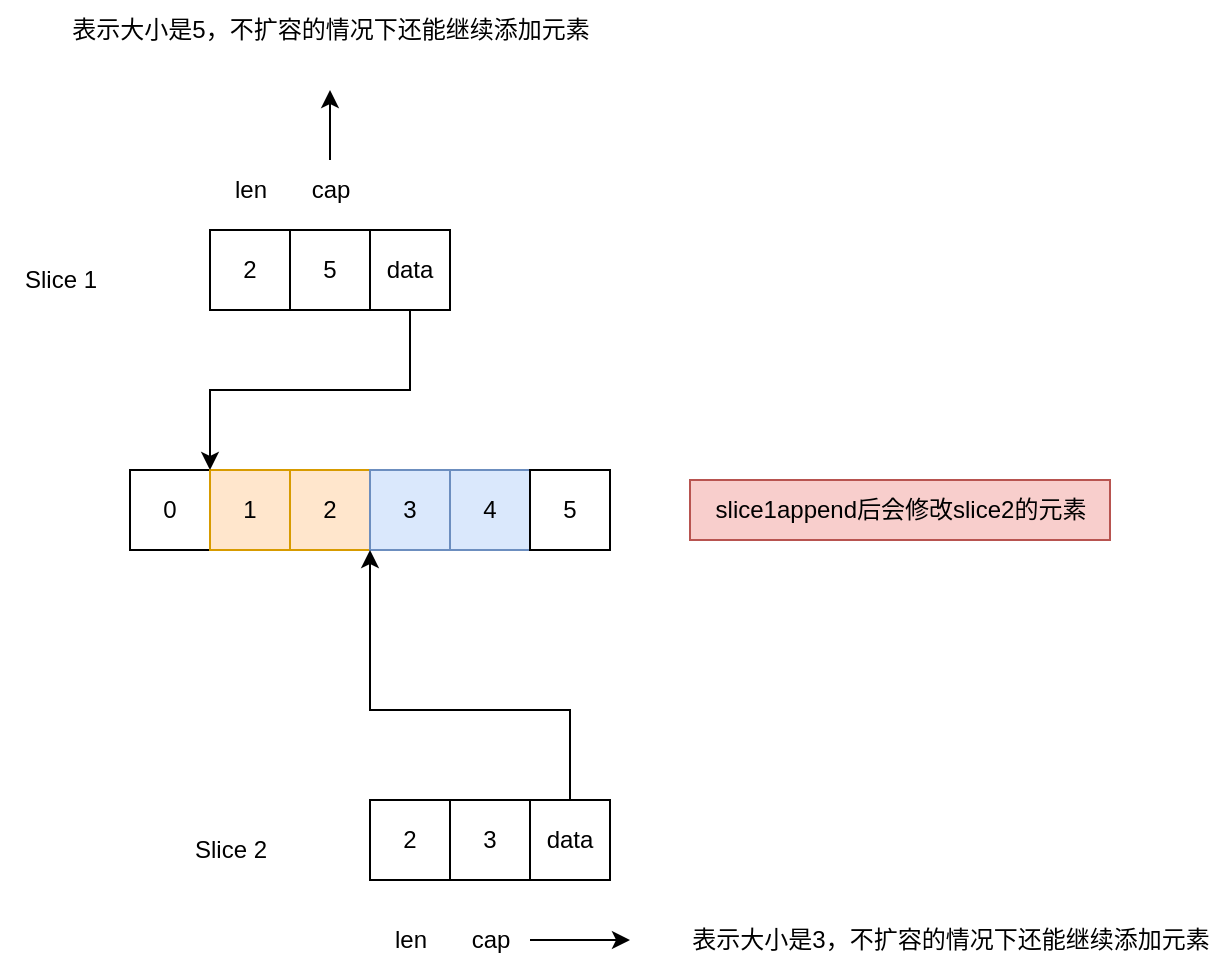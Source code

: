 <mxfile version="21.1.2" type="github" pages="2">
  <diagram name="slice" id="216m6hlyoADe2_kHkdoC">
    <mxGraphModel dx="2074" dy="1156" grid="1" gridSize="10" guides="1" tooltips="1" connect="1" arrows="1" fold="1" page="1" pageScale="1" pageWidth="827" pageHeight="1169" math="0" shadow="0">
      <root>
        <mxCell id="0" />
        <mxCell id="1" parent="0" />
        <mxCell id="BZ9-GxFosFAhPDrOoGzD-2" value="" style="rounded=0;whiteSpace=wrap;html=1;" parent="1" vertex="1">
          <mxGeometry x="240" y="320" width="240" height="40" as="geometry" />
        </mxCell>
        <mxCell id="BZ9-GxFosFAhPDrOoGzD-8" value="0" style="rounded=0;whiteSpace=wrap;html=1;" parent="1" vertex="1">
          <mxGeometry x="240" y="320" width="40" height="40" as="geometry" />
        </mxCell>
        <mxCell id="BZ9-GxFosFAhPDrOoGzD-9" value="1" style="rounded=0;whiteSpace=wrap;html=1;fillColor=#ffe6cc;strokeColor=#d79b00;" parent="1" vertex="1">
          <mxGeometry x="280" y="320" width="40" height="40" as="geometry" />
        </mxCell>
        <mxCell id="BZ9-GxFosFAhPDrOoGzD-10" value="2" style="rounded=0;whiteSpace=wrap;html=1;fillColor=#ffe6cc;strokeColor=#d79b00;" parent="1" vertex="1">
          <mxGeometry x="320" y="320" width="40" height="40" as="geometry" />
        </mxCell>
        <mxCell id="BZ9-GxFosFAhPDrOoGzD-11" value="3" style="rounded=0;whiteSpace=wrap;html=1;fillColor=#dae8fc;strokeColor=#6c8ebf;" parent="1" vertex="1">
          <mxGeometry x="360" y="320" width="40" height="40" as="geometry" />
        </mxCell>
        <mxCell id="BZ9-GxFosFAhPDrOoGzD-12" value="4" style="rounded=0;whiteSpace=wrap;html=1;fillColor=#dae8fc;strokeColor=#6c8ebf;" parent="1" vertex="1">
          <mxGeometry x="400" y="320" width="40" height="40" as="geometry" />
        </mxCell>
        <mxCell id="BZ9-GxFosFAhPDrOoGzD-13" value="5" style="rounded=0;whiteSpace=wrap;html=1;" parent="1" vertex="1">
          <mxGeometry x="440" y="320" width="40" height="40" as="geometry" />
        </mxCell>
        <mxCell id="BZ9-GxFosFAhPDrOoGzD-14" value="" style="rounded=0;whiteSpace=wrap;html=1;" parent="1" vertex="1">
          <mxGeometry x="280" y="200" width="120" height="40" as="geometry" />
        </mxCell>
        <mxCell id="BZ9-GxFosFAhPDrOoGzD-15" value="2" style="rounded=0;whiteSpace=wrap;html=1;" parent="1" vertex="1">
          <mxGeometry x="280" y="200" width="40" height="40" as="geometry" />
        </mxCell>
        <mxCell id="BZ9-GxFosFAhPDrOoGzD-16" value="5" style="rounded=0;whiteSpace=wrap;html=1;" parent="1" vertex="1">
          <mxGeometry x="320" y="200" width="40" height="40" as="geometry" />
        </mxCell>
        <mxCell id="BZ9-GxFosFAhPDrOoGzD-20" style="edgeStyle=orthogonalEdgeStyle;rounded=0;orthogonalLoop=1;jettySize=auto;html=1;exitX=0.5;exitY=1;exitDx=0;exitDy=0;entryX=0;entryY=0;entryDx=0;entryDy=0;" parent="1" source="BZ9-GxFosFAhPDrOoGzD-18" target="BZ9-GxFosFAhPDrOoGzD-9" edge="1">
          <mxGeometry relative="1" as="geometry" />
        </mxCell>
        <mxCell id="BZ9-GxFosFAhPDrOoGzD-18" value="data" style="rounded=0;whiteSpace=wrap;html=1;" parent="1" vertex="1">
          <mxGeometry x="360" y="200" width="40" height="40" as="geometry" />
        </mxCell>
        <mxCell id="BZ9-GxFosFAhPDrOoGzD-24" value="len" style="text;html=1;align=center;verticalAlign=middle;resizable=0;points=[];autosize=1;strokeColor=none;fillColor=none;" parent="1" vertex="1">
          <mxGeometry x="280" y="165" width="40" height="30" as="geometry" />
        </mxCell>
        <mxCell id="BZ9-GxFosFAhPDrOoGzD-26" style="edgeStyle=orthogonalEdgeStyle;rounded=0;orthogonalLoop=1;jettySize=auto;html=1;" parent="1" source="BZ9-GxFosFAhPDrOoGzD-25" edge="1">
          <mxGeometry relative="1" as="geometry">
            <mxPoint x="340" y="130" as="targetPoint" />
          </mxGeometry>
        </mxCell>
        <mxCell id="BZ9-GxFosFAhPDrOoGzD-25" value="cap" style="text;html=1;align=center;verticalAlign=middle;resizable=0;points=[];autosize=1;strokeColor=none;fillColor=none;" parent="1" vertex="1">
          <mxGeometry x="320" y="165" width="40" height="30" as="geometry" />
        </mxCell>
        <mxCell id="BZ9-GxFosFAhPDrOoGzD-27" value="表示大小是5，不扩容的情况下还能继续添加元素" style="text;html=1;align=center;verticalAlign=middle;resizable=0;points=[];autosize=1;strokeColor=none;fillColor=none;" parent="1" vertex="1">
          <mxGeometry x="200" y="85" width="280" height="30" as="geometry" />
        </mxCell>
        <mxCell id="BZ9-GxFosFAhPDrOoGzD-28" value="" style="rounded=0;whiteSpace=wrap;html=1;" parent="1" vertex="1">
          <mxGeometry x="360" y="485" width="120" height="40" as="geometry" />
        </mxCell>
        <mxCell id="BZ9-GxFosFAhPDrOoGzD-29" value="2" style="rounded=0;whiteSpace=wrap;html=1;" parent="1" vertex="1">
          <mxGeometry x="360" y="485" width="40" height="40" as="geometry" />
        </mxCell>
        <mxCell id="BZ9-GxFosFAhPDrOoGzD-30" value="3" style="rounded=0;whiteSpace=wrap;html=1;" parent="1" vertex="1">
          <mxGeometry x="400" y="485" width="40" height="40" as="geometry" />
        </mxCell>
        <mxCell id="BZ9-GxFosFAhPDrOoGzD-34" style="edgeStyle=orthogonalEdgeStyle;rounded=0;orthogonalLoop=1;jettySize=auto;html=1;exitX=0.5;exitY=0;exitDx=0;exitDy=0;entryX=0;entryY=1;entryDx=0;entryDy=0;" parent="1" source="BZ9-GxFosFAhPDrOoGzD-31" target="BZ9-GxFosFAhPDrOoGzD-11" edge="1">
          <mxGeometry relative="1" as="geometry">
            <Array as="points">
              <mxPoint x="460" y="440" />
              <mxPoint x="360" y="440" />
            </Array>
          </mxGeometry>
        </mxCell>
        <mxCell id="BZ9-GxFosFAhPDrOoGzD-31" value="data" style="rounded=0;whiteSpace=wrap;html=1;" parent="1" vertex="1">
          <mxGeometry x="440" y="485" width="40" height="40" as="geometry" />
        </mxCell>
        <mxCell id="BZ9-GxFosFAhPDrOoGzD-32" value="len" style="text;html=1;align=center;verticalAlign=middle;resizable=0;points=[];autosize=1;strokeColor=none;fillColor=none;" parent="1" vertex="1">
          <mxGeometry x="360" y="540" width="40" height="30" as="geometry" />
        </mxCell>
        <mxCell id="BZ9-GxFosFAhPDrOoGzD-37" style="edgeStyle=orthogonalEdgeStyle;rounded=0;orthogonalLoop=1;jettySize=auto;html=1;" parent="1" source="BZ9-GxFosFAhPDrOoGzD-33" edge="1">
          <mxGeometry relative="1" as="geometry">
            <mxPoint x="490" y="555" as="targetPoint" />
          </mxGeometry>
        </mxCell>
        <mxCell id="BZ9-GxFosFAhPDrOoGzD-33" value="cap" style="text;html=1;align=center;verticalAlign=middle;resizable=0;points=[];autosize=1;strokeColor=none;fillColor=none;" parent="1" vertex="1">
          <mxGeometry x="400" y="540" width="40" height="30" as="geometry" />
        </mxCell>
        <mxCell id="BZ9-GxFosFAhPDrOoGzD-38" value="表示大小是3，不扩容的情况下还能继续添加元素" style="text;html=1;align=center;verticalAlign=middle;resizable=0;points=[];autosize=1;strokeColor=none;fillColor=none;" parent="1" vertex="1">
          <mxGeometry x="510" y="540" width="280" height="30" as="geometry" />
        </mxCell>
        <mxCell id="BZ9-GxFosFAhPDrOoGzD-40" value="Slice 1" style="text;html=1;align=center;verticalAlign=middle;resizable=0;points=[];autosize=1;strokeColor=none;fillColor=none;" parent="1" vertex="1">
          <mxGeometry x="175" y="210" width="60" height="30" as="geometry" />
        </mxCell>
        <mxCell id="BZ9-GxFosFAhPDrOoGzD-41" value="Slice 2" style="text;html=1;align=center;verticalAlign=middle;resizable=0;points=[];autosize=1;strokeColor=none;fillColor=none;" parent="1" vertex="1">
          <mxGeometry x="260" y="495" width="60" height="30" as="geometry" />
        </mxCell>
        <mxCell id="BZ9-GxFosFAhPDrOoGzD-42" value="slice1append后会修改slice2的元素" style="text;html=1;align=center;verticalAlign=middle;resizable=0;points=[];autosize=1;strokeColor=#b85450;fillColor=#f8cecc;" parent="1" vertex="1">
          <mxGeometry x="520" y="325" width="210" height="30" as="geometry" />
        </mxCell>
      </root>
    </mxGraphModel>
  </diagram>
  <diagram id="xZ3vLiMBbiLLmNM6z9Nx" name="gpm">
    <mxGraphModel dx="2074" dy="1156" grid="1" gridSize="10" guides="1" tooltips="1" connect="1" arrows="1" fold="1" page="1" pageScale="1" pageWidth="827" pageHeight="1169" math="0" shadow="0">
      <root>
        <mxCell id="0" />
        <mxCell id="1" parent="0" />
        <mxCell id="OGBRscDQzDbgCDRLLE2n-1" value="M" style="rounded=0;whiteSpace=wrap;html=1;" vertex="1" parent="1">
          <mxGeometry x="200" y="720" width="80" height="80" as="geometry" />
        </mxCell>
        <mxCell id="OGBRscDQzDbgCDRLLE2n-2" value="M" style="rounded=0;whiteSpace=wrap;html=1;" vertex="1" parent="1">
          <mxGeometry x="320" y="720" width="80" height="80" as="geometry" />
        </mxCell>
        <mxCell id="OGBRscDQzDbgCDRLLE2n-3" value="M" style="rounded=0;whiteSpace=wrap;html=1;" vertex="1" parent="1">
          <mxGeometry x="440" y="720" width="80" height="80" as="geometry" />
        </mxCell>
        <mxCell id="OGBRscDQzDbgCDRLLE2n-4" value="M" style="rounded=0;whiteSpace=wrap;html=1;" vertex="1" parent="1">
          <mxGeometry x="560" y="720" width="80" height="80" as="geometry" />
        </mxCell>
        <mxCell id="OGBRscDQzDbgCDRLLE2n-5" value="" style="rounded=0;whiteSpace=wrap;html=1;" vertex="1" parent="1">
          <mxGeometry x="200" y="40" width="440" height="80" as="geometry" />
        </mxCell>
        <mxCell id="OGBRscDQzDbgCDRLLE2n-6" value="" style="rounded=0;whiteSpace=wrap;html=1;" vertex="1" parent="1">
          <mxGeometry x="200" y="240" width="80" height="400" as="geometry" />
        </mxCell>
        <mxCell id="OGBRscDQzDbgCDRLLE2n-35" style="edgeStyle=orthogonalEdgeStyle;rounded=0;orthogonalLoop=1;jettySize=auto;html=1;entryX=0.5;entryY=0;entryDx=0;entryDy=0;" edge="1" parent="1" source="OGBRscDQzDbgCDRLLE2n-7" target="OGBRscDQzDbgCDRLLE2n-1">
          <mxGeometry relative="1" as="geometry" />
        </mxCell>
        <mxCell id="OGBRscDQzDbgCDRLLE2n-7" value="G" style="rounded=0;whiteSpace=wrap;html=1;fillColor=#ffe6cc;strokeColor=#d79b00;" vertex="1" parent="1">
          <mxGeometry x="200" y="560" width="80" height="80" as="geometry" />
        </mxCell>
        <mxCell id="OGBRscDQzDbgCDRLLE2n-8" value="G" style="rounded=0;whiteSpace=wrap;html=1;" vertex="1" parent="1">
          <mxGeometry x="200" y="480" width="80" height="80" as="geometry" />
        </mxCell>
        <mxCell id="OGBRscDQzDbgCDRLLE2n-9" value="G" style="rounded=0;whiteSpace=wrap;html=1;" vertex="1" parent="1">
          <mxGeometry x="200" y="400" width="80" height="80" as="geometry" />
        </mxCell>
        <mxCell id="OGBRscDQzDbgCDRLLE2n-10" value="...." style="rounded=0;whiteSpace=wrap;html=1;" vertex="1" parent="1">
          <mxGeometry x="200" y="320" width="80" height="80" as="geometry" />
        </mxCell>
        <mxCell id="OGBRscDQzDbgCDRLLE2n-11" value="G" style="rounded=0;whiteSpace=wrap;html=1;" vertex="1" parent="1">
          <mxGeometry x="200" y="240" width="80" height="80" as="geometry" />
        </mxCell>
        <mxCell id="OGBRscDQzDbgCDRLLE2n-12" value="" style="rounded=0;whiteSpace=wrap;html=1;" vertex="1" parent="1">
          <mxGeometry x="320" y="240" width="80" height="400" as="geometry" />
        </mxCell>
        <mxCell id="OGBRscDQzDbgCDRLLE2n-36" style="edgeStyle=orthogonalEdgeStyle;rounded=0;orthogonalLoop=1;jettySize=auto;html=1;entryX=0.5;entryY=0;entryDx=0;entryDy=0;" edge="1" parent="1" target="OGBRscDQzDbgCDRLLE2n-2">
          <mxGeometry relative="1" as="geometry">
            <mxPoint x="360" y="640" as="sourcePoint" />
          </mxGeometry>
        </mxCell>
        <mxCell id="OGBRscDQzDbgCDRLLE2n-18" value="" style="rounded=0;whiteSpace=wrap;html=1;" vertex="1" parent="1">
          <mxGeometry x="440" y="240" width="80" height="400" as="geometry" />
        </mxCell>
        <mxCell id="OGBRscDQzDbgCDRLLE2n-37" style="edgeStyle=orthogonalEdgeStyle;rounded=0;orthogonalLoop=1;jettySize=auto;html=1;exitX=0.5;exitY=1;exitDx=0;exitDy=0;entryX=0.5;entryY=0;entryDx=0;entryDy=0;" edge="1" parent="1" target="OGBRscDQzDbgCDRLLE2n-3">
          <mxGeometry relative="1" as="geometry">
            <mxPoint x="480" y="640" as="sourcePoint" />
          </mxGeometry>
        </mxCell>
        <mxCell id="OGBRscDQzDbgCDRLLE2n-24" value="" style="rounded=0;whiteSpace=wrap;html=1;" vertex="1" parent="1">
          <mxGeometry x="560" y="240" width="80" height="400" as="geometry" />
        </mxCell>
        <mxCell id="OGBRscDQzDbgCDRLLE2n-38" style="edgeStyle=orthogonalEdgeStyle;rounded=0;orthogonalLoop=1;jettySize=auto;html=1;exitX=0.5;exitY=1;exitDx=0;exitDy=0;entryX=0.5;entryY=0;entryDx=0;entryDy=0;" edge="1" parent="1" target="OGBRscDQzDbgCDRLLE2n-4">
          <mxGeometry relative="1" as="geometry">
            <mxPoint x="600" y="640" as="sourcePoint" />
          </mxGeometry>
        </mxCell>
        <mxCell id="OGBRscDQzDbgCDRLLE2n-39" value="" style="endArrow=none;dashed=1;html=1;dashPattern=1 3;strokeWidth=2;rounded=0;" edge="1" parent="1">
          <mxGeometry width="50" height="50" relative="1" as="geometry">
            <mxPoint x="70" y="840" as="sourcePoint" />
            <mxPoint x="760" y="840" as="targetPoint" />
          </mxGeometry>
        </mxCell>
        <mxCell id="OGBRscDQzDbgCDRLLE2n-40" value="" style="endArrow=none;html=1;strokeColor=default;curved=1;endFill=0;" edge="1" parent="1">
          <mxGeometry width="50" height="50" relative="1" as="geometry">
            <mxPoint x="215" y="930" as="sourcePoint" />
            <mxPoint x="265" y="880" as="targetPoint" />
            <Array as="points">
              <mxPoint x="265" y="930" />
              <mxPoint x="215" y="880" />
            </Array>
          </mxGeometry>
        </mxCell>
        <mxCell id="OGBRscDQzDbgCDRLLE2n-41" value="" style="endArrow=none;html=1;strokeColor=default;curved=1;endFill=0;" edge="1" parent="1">
          <mxGeometry width="50" height="50" relative="1" as="geometry">
            <mxPoint x="330" y="930" as="sourcePoint" />
            <mxPoint x="380" y="880" as="targetPoint" />
            <Array as="points">
              <mxPoint x="380" y="930" />
              <mxPoint x="330" y="880" />
            </Array>
          </mxGeometry>
        </mxCell>
        <mxCell id="OGBRscDQzDbgCDRLLE2n-44" value="" style="endArrow=none;html=1;strokeColor=default;curved=1;endFill=0;" edge="1" parent="1">
          <mxGeometry width="50" height="50" relative="1" as="geometry">
            <mxPoint x="450" y="930" as="sourcePoint" />
            <mxPoint x="500" y="880" as="targetPoint" />
            <Array as="points">
              <mxPoint x="500" y="930" />
              <mxPoint x="450" y="880" />
            </Array>
          </mxGeometry>
        </mxCell>
        <mxCell id="OGBRscDQzDbgCDRLLE2n-45" value="" style="endArrow=none;html=1;strokeColor=default;curved=1;endFill=0;" edge="1" parent="1">
          <mxGeometry width="50" height="50" relative="1" as="geometry">
            <mxPoint x="565" y="930" as="sourcePoint" />
            <mxPoint x="615" y="880" as="targetPoint" />
            <Array as="points">
              <mxPoint x="615" y="930" />
              <mxPoint x="565" y="880" />
            </Array>
          </mxGeometry>
        </mxCell>
        <mxCell id="OGBRscDQzDbgCDRLLE2n-46" value="" style="endArrow=classic;html=1;rounded=0;entryX=0.5;entryY=1;entryDx=0;entryDy=0;dashed=1;" edge="1" parent="1" target="OGBRscDQzDbgCDRLLE2n-1">
          <mxGeometry width="50" height="50" relative="1" as="geometry">
            <mxPoint x="240" y="870" as="sourcePoint" />
            <mxPoint x="280" y="810" as="targetPoint" />
          </mxGeometry>
        </mxCell>
        <mxCell id="OGBRscDQzDbgCDRLLE2n-47" value="" style="endArrow=classic;html=1;rounded=0;entryX=0.5;entryY=1;entryDx=0;entryDy=0;dashed=1;" edge="1" parent="1">
          <mxGeometry width="50" height="50" relative="1" as="geometry">
            <mxPoint x="360" y="870" as="sourcePoint" />
            <mxPoint x="360" y="800" as="targetPoint" />
          </mxGeometry>
        </mxCell>
        <mxCell id="OGBRscDQzDbgCDRLLE2n-48" value="" style="endArrow=classic;html=1;rounded=0;entryX=0.5;entryY=1;entryDx=0;entryDy=0;dashed=1;" edge="1" parent="1">
          <mxGeometry width="50" height="50" relative="1" as="geometry">
            <mxPoint x="479.5" y="870" as="sourcePoint" />
            <mxPoint x="479.5" y="800" as="targetPoint" />
          </mxGeometry>
        </mxCell>
        <mxCell id="OGBRscDQzDbgCDRLLE2n-49" value="" style="endArrow=classic;html=1;rounded=0;entryX=0.5;entryY=1;entryDx=0;entryDy=0;dashed=1;" edge="1" parent="1">
          <mxGeometry width="50" height="50" relative="1" as="geometry">
            <mxPoint x="599.5" y="870" as="sourcePoint" />
            <mxPoint x="599.5" y="800" as="targetPoint" />
          </mxGeometry>
        </mxCell>
      </root>
    </mxGraphModel>
  </diagram>
</mxfile>
